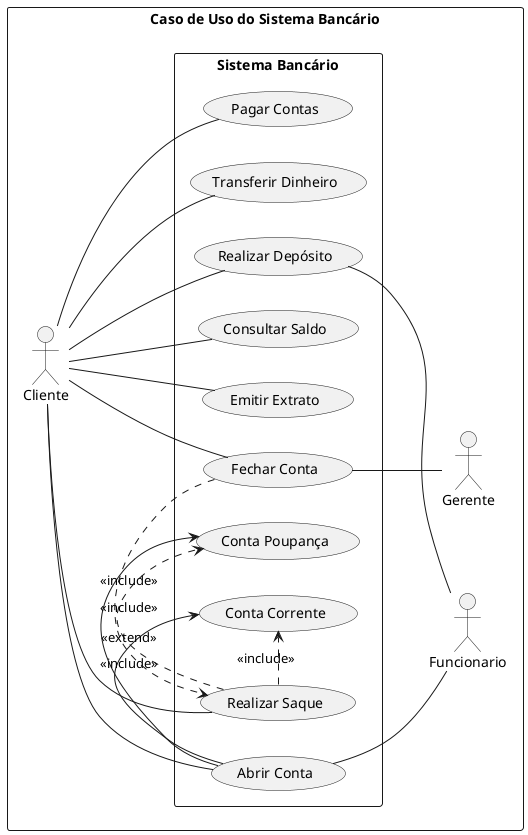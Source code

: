@startuml
rectangle "Caso de Uso do Sistema Bancário" {
    left to right direction
actor Cliente
actor Funcionario
actor Gerente

rectangle "Sistema Bancário" {
    Cliente -- (Abrir Conta)
    Cliente -- (Emitir Extrato)
    Cliente -- (Fechar Conta)
    Cliente -- (Consultar Saldo)
    Cliente -- (Realizar Depósito)
    Cliente -- (Realizar Saque)
    Cliente -- (Transferir Dinheiro)
    Cliente -- (Pagar Contas)   
    (Abrir Conta) -- Funcionario
    (Realizar Depósito) -- Funcionario
    (Fechar Conta) -- Gerente
     
   (Abrir Conta) -> (Conta Poupança) : <<include>>
    (Abrir Conta) -> (Conta Corrente) : <<include>>
    (Realizar Saque) .> (Conta Corrente) : <<include>>
    (Realizar Saque) .> (Conta Poupança) : <<include>>
    (Fechar Conta) .> (Realizar Saque) : <<extend>>
    


    
}



}

@enduml